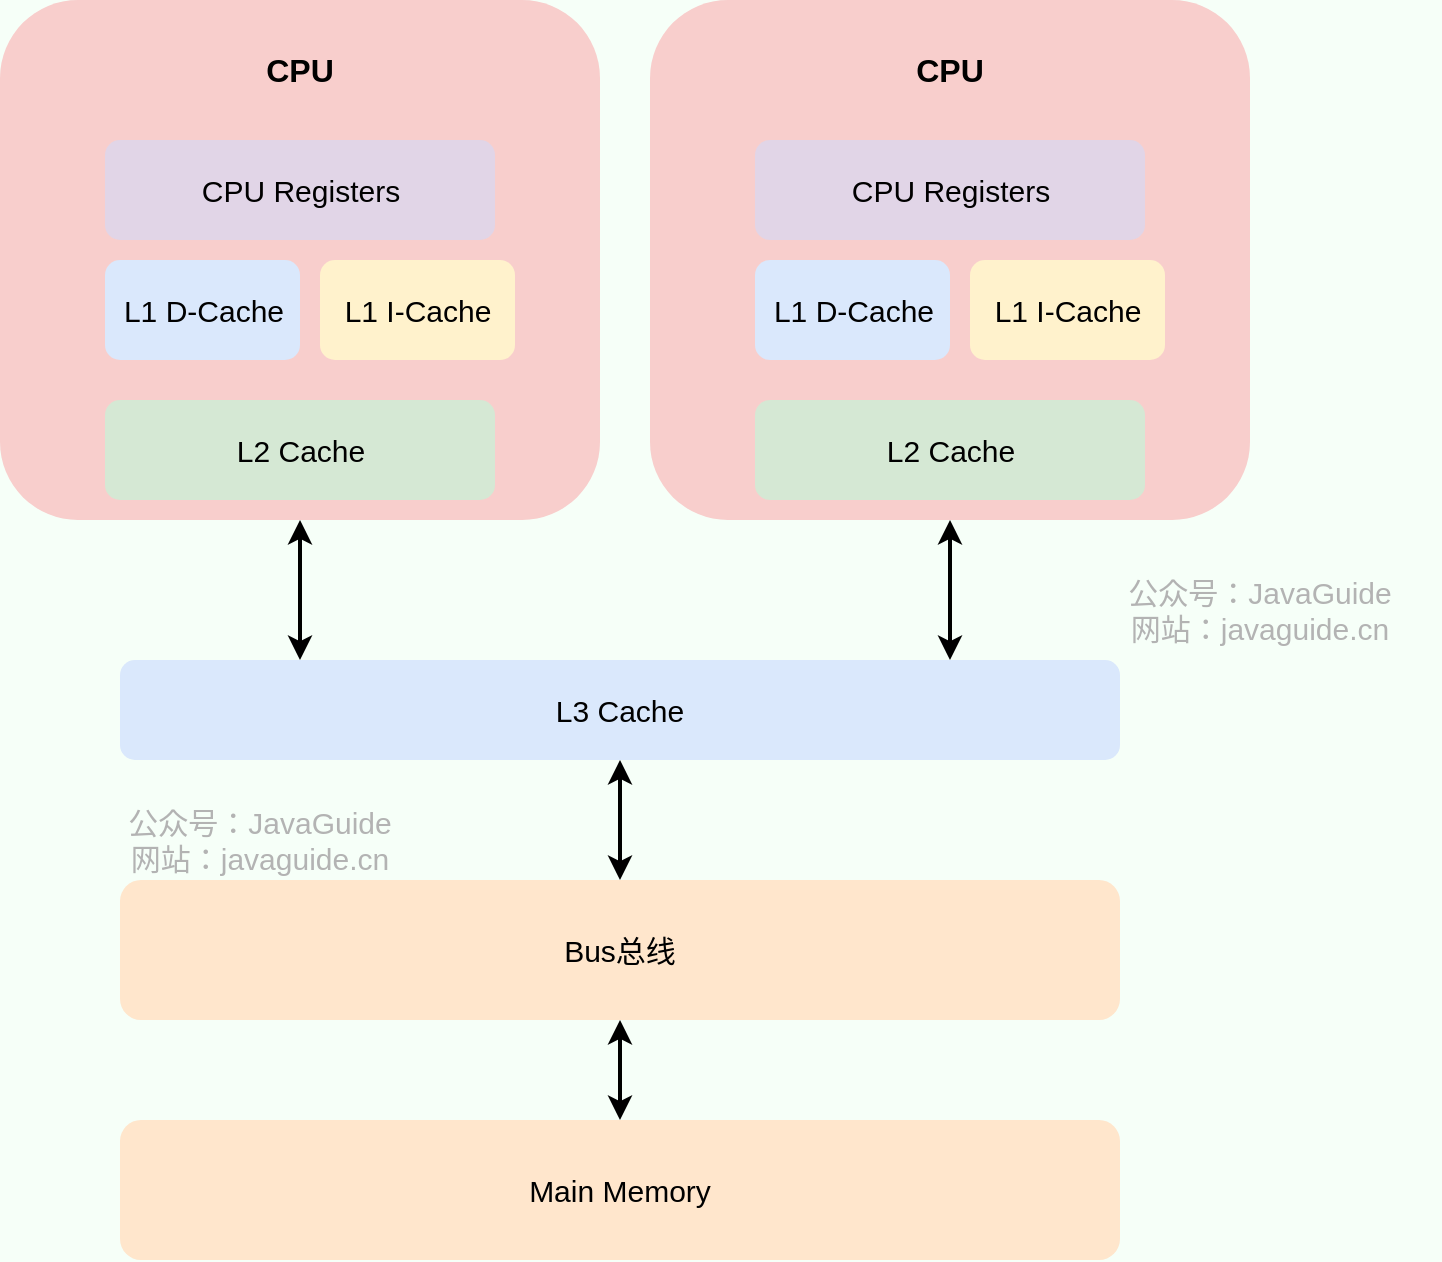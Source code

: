 <mxfile version="20.3.0" type="device"><diagram id="O1q-3gN19tnn94MyZq-a" name="Page-1"><mxGraphModel dx="1029" dy="903" grid="1" gridSize="10" guides="1" tooltips="1" connect="1" arrows="1" fold="1" page="1" pageScale="1" pageWidth="827" pageHeight="1169" background="#F6FFF8" math="0" shadow="0"><root><mxCell id="0"/><mxCell id="1" parent="0"/><mxCell id="6SMAU5c0sI2LwMWJteaz-16" style="edgeStyle=orthogonalEdgeStyle;curved=1;rounded=0;orthogonalLoop=1;jettySize=auto;html=1;strokeWidth=2;fontSize=16;startArrow=classic;startFill=1;entryX=0.18;entryY=0;entryDx=0;entryDy=0;entryPerimeter=0;" edge="1" parent="1" source="TzSMdHowHcqSOdLsW5J8-2" target="TzSMdHowHcqSOdLsW5J8-23"><mxGeometry relative="1" as="geometry"><mxPoint x="230" y="480" as="targetPoint"/></mxGeometry></mxCell><mxCell id="TzSMdHowHcqSOdLsW5J8-2" value="" style="rounded=1;whiteSpace=wrap;html=1;fontSize=15;fillColor=#f8cecc;strokeColor=none;sketch=0;shadow=0;" parent="1" vertex="1"><mxGeometry x="80" y="160" width="300" height="260" as="geometry"/></mxCell><mxCell id="TzSMdHowHcqSOdLsW5J8-3" value="CPU Registers" style="rounded=1;whiteSpace=wrap;html=1;fillColor=#e1d5e7;strokeColor=none;sketch=0;fontSize=15;shadow=0;" parent="1" vertex="1"><mxGeometry x="132.5" y="230" width="195" height="50" as="geometry"/></mxCell><mxCell id="TzSMdHowHcqSOdLsW5J8-19" value="CPU" style="text;html=1;strokeColor=none;fillColor=none;align=center;verticalAlign=middle;whiteSpace=wrap;rounded=0;fontSize=16;sketch=0;shadow=0;fontStyle=1" parent="1" vertex="1"><mxGeometry x="180" y="180" width="100" height="30" as="geometry"/></mxCell><mxCell id="6SMAU5c0sI2LwMWJteaz-17" style="edgeStyle=orthogonalEdgeStyle;curved=1;rounded=0;orthogonalLoop=1;jettySize=auto;html=1;entryX=0.5;entryY=0;entryDx=0;entryDy=0;strokeWidth=2;fontSize=16;startArrow=classic;startFill=1;" edge="1" parent="1" source="TzSMdHowHcqSOdLsW5J8-23" target="TzSMdHowHcqSOdLsW5J8-27"><mxGeometry relative="1" as="geometry"><Array as="points"><mxPoint x="390" y="570"/><mxPoint x="390" y="570"/></Array></mxGeometry></mxCell><mxCell id="TzSMdHowHcqSOdLsW5J8-23" value="L3 Cache" style="rounded=1;whiteSpace=wrap;html=1;fillColor=#dae8fc;sketch=0;fontSize=15;shadow=0;strokeColor=none;" parent="1" vertex="1"><mxGeometry x="140" y="490" width="500" height="50" as="geometry"/></mxCell><mxCell id="6SMAU5c0sI2LwMWJteaz-14" style="edgeStyle=orthogonalEdgeStyle;curved=1;rounded=0;orthogonalLoop=1;jettySize=auto;html=1;entryX=0.5;entryY=0;entryDx=0;entryDy=0;strokeWidth=2;fontSize=16;startArrow=classic;startFill=1;" edge="1" parent="1" source="TzSMdHowHcqSOdLsW5J8-27" target="6SMAU5c0sI2LwMWJteaz-2"><mxGeometry relative="1" as="geometry"/></mxCell><mxCell id="TzSMdHowHcqSOdLsW5J8-27" value="Bus总线" style="rounded=1;whiteSpace=wrap;html=1;sketch=0;fontSize=15;shadow=0;fillColor=#ffe6cc;strokeColor=none;" parent="1" vertex="1"><mxGeometry x="140" y="600" width="500" height="70" as="geometry"/></mxCell><mxCell id="8M2Bw-TtpABfBeQZAiFB-2" value="公众号：JavaGuide&lt;br style=&quot;font-size: 15px;&quot;&gt;网站：javaguide.cn" style="text;html=1;strokeColor=none;fillColor=none;align=center;verticalAlign=middle;whiteSpace=wrap;rounded=0;labelBackgroundColor=none;fontSize=15;fontColor=#B3B3B3;rotation=0;sketch=0;shadow=0;" parent="1" vertex="1"><mxGeometry x="120" y="575" width="180" height="10" as="geometry"/></mxCell><mxCell id="6SMAU5c0sI2LwMWJteaz-2" value="Main Memory" style="rounded=1;whiteSpace=wrap;html=1;sketch=0;fontSize=15;shadow=0;fillColor=#ffe6cc;strokeColor=none;" vertex="1" parent="1"><mxGeometry x="140" y="720" width="500" height="70" as="geometry"/></mxCell><mxCell id="6SMAU5c0sI2LwMWJteaz-3" value="L1 D-Cache" style="rounded=1;whiteSpace=wrap;html=1;fillColor=#dae8fc;strokeColor=none;sketch=0;fontSize=15;shadow=0;" vertex="1" parent="1"><mxGeometry x="132.5" y="290" width="97.5" height="50" as="geometry"/></mxCell><mxCell id="6SMAU5c0sI2LwMWJteaz-4" value="L1 I-Cache" style="rounded=1;whiteSpace=wrap;html=1;fillColor=#fff2cc;strokeColor=none;sketch=0;fontSize=15;shadow=0;" vertex="1" parent="1"><mxGeometry x="240" y="290" width="97.5" height="50" as="geometry"/></mxCell><mxCell id="6SMAU5c0sI2LwMWJteaz-5" value="L2 Cache" style="rounded=1;whiteSpace=wrap;html=1;fillColor=#d5e8d4;strokeColor=none;sketch=0;fontSize=15;shadow=0;" vertex="1" parent="1"><mxGeometry x="132.5" y="360" width="195" height="50" as="geometry"/></mxCell><mxCell id="6SMAU5c0sI2LwMWJteaz-15" style="edgeStyle=orthogonalEdgeStyle;curved=1;rounded=0;orthogonalLoop=1;jettySize=auto;html=1;strokeWidth=2;fontSize=16;startArrow=classic;startFill=1;entryX=0.83;entryY=0;entryDx=0;entryDy=0;entryPerimeter=0;" edge="1" parent="1" source="6SMAU5c0sI2LwMWJteaz-6" target="TzSMdHowHcqSOdLsW5J8-23"><mxGeometry relative="1" as="geometry"/></mxCell><mxCell id="6SMAU5c0sI2LwMWJteaz-6" value="" style="rounded=1;whiteSpace=wrap;html=1;fontSize=15;fillColor=#f8cecc;strokeColor=none;sketch=0;shadow=0;" vertex="1" parent="1"><mxGeometry x="405" y="160" width="300" height="260" as="geometry"/></mxCell><mxCell id="6SMAU5c0sI2LwMWJteaz-7" value="CPU Registers" style="rounded=1;whiteSpace=wrap;html=1;fillColor=#e1d5e7;strokeColor=none;sketch=0;fontSize=15;shadow=0;" vertex="1" parent="1"><mxGeometry x="457.5" y="230" width="195" height="50" as="geometry"/></mxCell><mxCell id="6SMAU5c0sI2LwMWJteaz-8" value="CPU" style="text;html=1;strokeColor=none;fillColor=none;align=center;verticalAlign=middle;whiteSpace=wrap;rounded=0;fontSize=16;sketch=0;shadow=0;fontStyle=1" vertex="1" parent="1"><mxGeometry x="505" y="180" width="100" height="30" as="geometry"/></mxCell><mxCell id="6SMAU5c0sI2LwMWJteaz-9" value="公众号：JavaGuide&lt;br style=&quot;font-size: 15px;&quot;&gt;网站：javaguide.cn" style="text;html=1;strokeColor=none;fillColor=none;align=center;verticalAlign=middle;whiteSpace=wrap;rounded=0;labelBackgroundColor=none;fontSize=15;fontColor=#B3B3B3;rotation=0;sketch=0;shadow=0;" vertex="1" parent="1"><mxGeometry x="620" y="460" width="180" height="10" as="geometry"/></mxCell><mxCell id="6SMAU5c0sI2LwMWJteaz-10" value="L1 D-Cache" style="rounded=1;whiteSpace=wrap;html=1;fillColor=#dae8fc;strokeColor=none;sketch=0;fontSize=15;shadow=0;" vertex="1" parent="1"><mxGeometry x="457.5" y="290" width="97.5" height="50" as="geometry"/></mxCell><mxCell id="6SMAU5c0sI2LwMWJteaz-11" value="L1 I-Cache" style="rounded=1;whiteSpace=wrap;html=1;fillColor=#fff2cc;strokeColor=none;sketch=0;fontSize=15;shadow=0;" vertex="1" parent="1"><mxGeometry x="565" y="290" width="97.5" height="50" as="geometry"/></mxCell><mxCell id="6SMAU5c0sI2LwMWJteaz-12" value="L2 Cache" style="rounded=1;whiteSpace=wrap;html=1;fillColor=#d5e8d4;strokeColor=none;sketch=0;fontSize=15;shadow=0;" vertex="1" parent="1"><mxGeometry x="457.5" y="360" width="195" height="50" as="geometry"/></mxCell></root></mxGraphModel></diagram></mxfile>